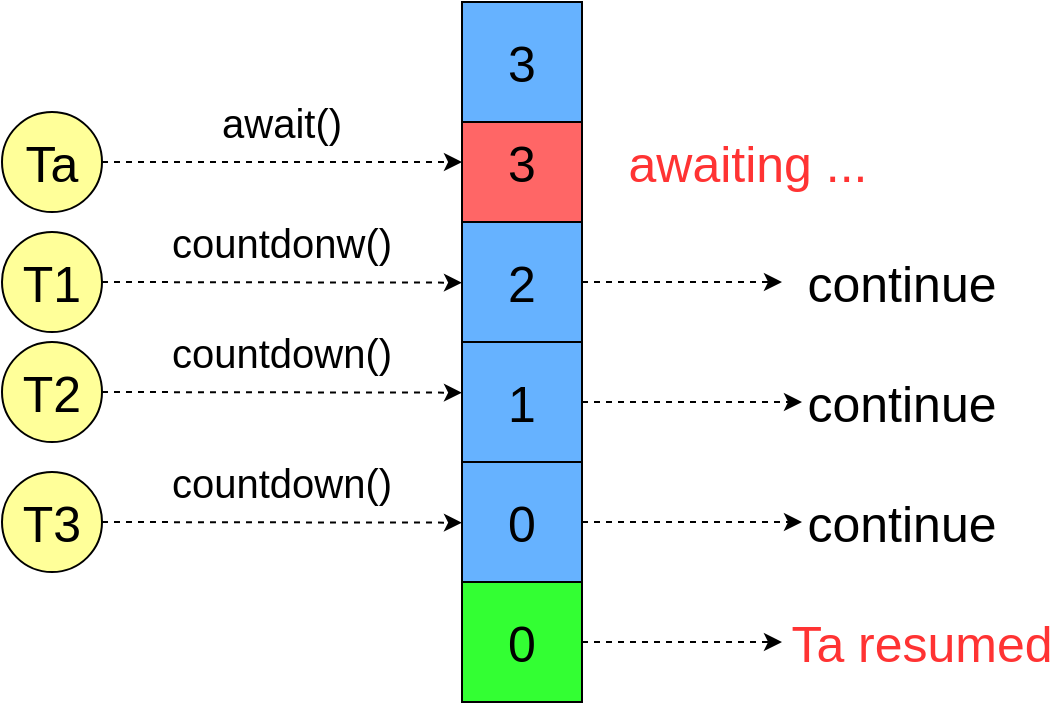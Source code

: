 <mxfile version="13.10.0" type="github">
  <diagram id="MeYpmycPdVwunVWfiFyu" name="第 1 页">
    <mxGraphModel dx="852" dy="404" grid="1" gridSize="10" guides="1" tooltips="1" connect="1" arrows="1" fold="1" page="1" pageScale="1" pageWidth="827" pageHeight="1169" math="0" shadow="0">
      <root>
        <mxCell id="0" />
        <mxCell id="1" parent="0" />
        <mxCell id="kBqjKmDMrYYUv0879xMJ-1" value="&lt;font style=&quot;font-size: 25px&quot;&gt;3&lt;/font&gt;" style="whiteSpace=wrap;html=1;aspect=fixed;fillColor=#FF6666;" vertex="1" parent="1">
          <mxGeometry x="280" y="80" width="60" height="60" as="geometry" />
        </mxCell>
        <mxCell id="kBqjKmDMrYYUv0879xMJ-2" value="&lt;font style=&quot;font-size: 25px&quot;&gt;3&lt;/font&gt;" style="whiteSpace=wrap;html=1;aspect=fixed;fillColor=#66B2FF;" vertex="1" parent="1">
          <mxGeometry x="280" y="30" width="60" height="60" as="geometry" />
        </mxCell>
        <mxCell id="kBqjKmDMrYYUv0879xMJ-26" style="edgeStyle=none;rounded=0;orthogonalLoop=1;jettySize=auto;html=1;exitX=1;exitY=0.5;exitDx=0;exitDy=0;dashed=1;" edge="1" parent="1" source="kBqjKmDMrYYUv0879xMJ-3">
          <mxGeometry relative="1" as="geometry">
            <mxPoint x="440" y="170" as="targetPoint" />
          </mxGeometry>
        </mxCell>
        <mxCell id="kBqjKmDMrYYUv0879xMJ-3" value="&lt;font style=&quot;font-size: 25px&quot;&gt;2&lt;/font&gt;" style="whiteSpace=wrap;html=1;aspect=fixed;fillColor=#66B2FF;" vertex="1" parent="1">
          <mxGeometry x="280" y="140" width="60" height="60" as="geometry" />
        </mxCell>
        <mxCell id="kBqjKmDMrYYUv0879xMJ-27" style="edgeStyle=none;rounded=0;orthogonalLoop=1;jettySize=auto;html=1;exitX=1;exitY=0.5;exitDx=0;exitDy=0;dashed=1;" edge="1" parent="1" source="kBqjKmDMrYYUv0879xMJ-4">
          <mxGeometry relative="1" as="geometry">
            <mxPoint x="450" y="230" as="targetPoint" />
          </mxGeometry>
        </mxCell>
        <mxCell id="kBqjKmDMrYYUv0879xMJ-4" value="&lt;font style=&quot;font-size: 25px&quot;&gt;1&lt;/font&gt;" style="whiteSpace=wrap;html=1;aspect=fixed;fillColor=#66B2FF;" vertex="1" parent="1">
          <mxGeometry x="280" y="200" width="60" height="60" as="geometry" />
        </mxCell>
        <mxCell id="kBqjKmDMrYYUv0879xMJ-28" style="edgeStyle=none;rounded=0;orthogonalLoop=1;jettySize=auto;html=1;dashed=1;" edge="1" parent="1" source="kBqjKmDMrYYUv0879xMJ-5">
          <mxGeometry relative="1" as="geometry">
            <mxPoint x="450" y="290" as="targetPoint" />
          </mxGeometry>
        </mxCell>
        <mxCell id="kBqjKmDMrYYUv0879xMJ-5" value="&lt;font style=&quot;font-size: 25px&quot;&gt;0&lt;/font&gt;" style="whiteSpace=wrap;html=1;aspect=fixed;fillColor=#66B2FF;" vertex="1" parent="1">
          <mxGeometry x="280" y="260" width="60" height="60" as="geometry" />
        </mxCell>
        <mxCell id="kBqjKmDMrYYUv0879xMJ-30" style="edgeStyle=none;rounded=0;orthogonalLoop=1;jettySize=auto;html=1;dashed=1;" edge="1" parent="1" source="kBqjKmDMrYYUv0879xMJ-6" target="kBqjKmDMrYYUv0879xMJ-29">
          <mxGeometry relative="1" as="geometry" />
        </mxCell>
        <mxCell id="kBqjKmDMrYYUv0879xMJ-6" value="&lt;font style=&quot;font-size: 25px&quot;&gt;0&lt;/font&gt;" style="whiteSpace=wrap;html=1;aspect=fixed;fillColor=#33FF33;" vertex="1" parent="1">
          <mxGeometry x="280" y="320" width="60" height="60" as="geometry" />
        </mxCell>
        <mxCell id="kBqjKmDMrYYUv0879xMJ-8" style="rounded=0;orthogonalLoop=1;jettySize=auto;html=1;dashed=1;" edge="1" parent="1" source="kBqjKmDMrYYUv0879xMJ-7" target="kBqjKmDMrYYUv0879xMJ-1">
          <mxGeometry relative="1" as="geometry" />
        </mxCell>
        <mxCell id="kBqjKmDMrYYUv0879xMJ-7" value="&lt;font style=&quot;font-size: 25px&quot;&gt;Ta&lt;/font&gt;" style="ellipse;whiteSpace=wrap;html=1;aspect=fixed;fillColor=#FFFF99;" vertex="1" parent="1">
          <mxGeometry x="50" y="85" width="50" height="50" as="geometry" />
        </mxCell>
        <mxCell id="kBqjKmDMrYYUv0879xMJ-9" value="&lt;font style=&quot;font-size: 20px&quot;&gt;await()&lt;/font&gt;" style="text;html=1;strokeColor=none;fillColor=none;align=center;verticalAlign=middle;whiteSpace=wrap;rounded=0;" vertex="1" parent="1">
          <mxGeometry x="170" y="80" width="40" height="20" as="geometry" />
        </mxCell>
        <mxCell id="kBqjKmDMrYYUv0879xMJ-10" value="&lt;font style=&quot;font-size: 25px&quot; color=&quot;#ff3333&quot;&gt;awaiting ...&lt;/font&gt;" style="text;html=1;strokeColor=none;fillColor=none;align=center;verticalAlign=middle;whiteSpace=wrap;rounded=0;" vertex="1" parent="1">
          <mxGeometry x="320" y="101.5" width="206" height="17" as="geometry" />
        </mxCell>
        <mxCell id="kBqjKmDMrYYUv0879xMJ-11" style="rounded=0;orthogonalLoop=1;jettySize=auto;html=1;dashed=1;" edge="1" parent="1" source="kBqjKmDMrYYUv0879xMJ-12">
          <mxGeometry relative="1" as="geometry">
            <mxPoint x="280" y="170.33" as="targetPoint" />
          </mxGeometry>
        </mxCell>
        <mxCell id="kBqjKmDMrYYUv0879xMJ-12" value="&lt;font style=&quot;font-size: 25px&quot;&gt;T1&lt;/font&gt;" style="ellipse;whiteSpace=wrap;html=1;aspect=fixed;fillColor=#FFFF99;" vertex="1" parent="1">
          <mxGeometry x="50" y="145" width="50" height="50" as="geometry" />
        </mxCell>
        <mxCell id="kBqjKmDMrYYUv0879xMJ-13" value="&lt;font style=&quot;font-size: 20px&quot;&gt;countdonw()&lt;/font&gt;" style="text;html=1;strokeColor=none;fillColor=none;align=center;verticalAlign=middle;whiteSpace=wrap;rounded=0;" vertex="1" parent="1">
          <mxGeometry x="170" y="140" width="40" height="20" as="geometry" />
        </mxCell>
        <mxCell id="kBqjKmDMrYYUv0879xMJ-14" style="rounded=0;orthogonalLoop=1;jettySize=auto;html=1;dashed=1;" edge="1" parent="1" source="kBqjKmDMrYYUv0879xMJ-15">
          <mxGeometry relative="1" as="geometry">
            <mxPoint x="280" y="225.33" as="targetPoint" />
          </mxGeometry>
        </mxCell>
        <mxCell id="kBqjKmDMrYYUv0879xMJ-15" value="&lt;font style=&quot;font-size: 25px&quot;&gt;T2&lt;/font&gt;" style="ellipse;whiteSpace=wrap;html=1;aspect=fixed;fillColor=#FFFF99;" vertex="1" parent="1">
          <mxGeometry x="50" y="200" width="50" height="50" as="geometry" />
        </mxCell>
        <mxCell id="kBqjKmDMrYYUv0879xMJ-16" value="&lt;font style=&quot;font-size: 20px&quot;&gt;countdown()&lt;/font&gt;" style="text;html=1;strokeColor=none;fillColor=none;align=center;verticalAlign=middle;whiteSpace=wrap;rounded=0;" vertex="1" parent="1">
          <mxGeometry x="170" y="195" width="40" height="20" as="geometry" />
        </mxCell>
        <mxCell id="kBqjKmDMrYYUv0879xMJ-17" style="rounded=0;orthogonalLoop=1;jettySize=auto;html=1;dashed=1;" edge="1" parent="1" source="kBqjKmDMrYYUv0879xMJ-18">
          <mxGeometry relative="1" as="geometry">
            <mxPoint x="280" y="290.33" as="targetPoint" />
          </mxGeometry>
        </mxCell>
        <mxCell id="kBqjKmDMrYYUv0879xMJ-18" value="&lt;font style=&quot;font-size: 25px&quot;&gt;T3&lt;/font&gt;" style="ellipse;whiteSpace=wrap;html=1;aspect=fixed;fillColor=#FFFF99;" vertex="1" parent="1">
          <mxGeometry x="50" y="265" width="50" height="50" as="geometry" />
        </mxCell>
        <mxCell id="kBqjKmDMrYYUv0879xMJ-19" value="&lt;font style=&quot;font-size: 20px&quot;&gt;countdown()&lt;/font&gt;" style="text;html=1;strokeColor=none;fillColor=none;align=center;verticalAlign=middle;whiteSpace=wrap;rounded=0;" vertex="1" parent="1">
          <mxGeometry x="170" y="260" width="40" height="20" as="geometry" />
        </mxCell>
        <mxCell id="kBqjKmDMrYYUv0879xMJ-21" value="&lt;font style=&quot;font-size: 25px&quot;&gt;continue&lt;/font&gt;" style="text;html=1;strokeColor=none;fillColor=none;align=center;verticalAlign=middle;whiteSpace=wrap;rounded=0;" vertex="1" parent="1">
          <mxGeometry x="480" y="220" width="40" height="20" as="geometry" />
        </mxCell>
        <mxCell id="kBqjKmDMrYYUv0879xMJ-24" value="&lt;font style=&quot;font-size: 25px&quot;&gt;continue&lt;/font&gt;" style="text;html=1;strokeColor=none;fillColor=none;align=center;verticalAlign=middle;whiteSpace=wrap;rounded=0;" vertex="1" parent="1">
          <mxGeometry x="480" y="160" width="40" height="20" as="geometry" />
        </mxCell>
        <mxCell id="kBqjKmDMrYYUv0879xMJ-25" value="&lt;font style=&quot;font-size: 25px&quot;&gt;continue&lt;/font&gt;" style="text;html=1;strokeColor=none;fillColor=none;align=center;verticalAlign=middle;whiteSpace=wrap;rounded=0;" vertex="1" parent="1">
          <mxGeometry x="480" y="280" width="40" height="20" as="geometry" />
        </mxCell>
        <mxCell id="kBqjKmDMrYYUv0879xMJ-29" value="&lt;font style=&quot;font-size: 25px&quot; color=&quot;#ff3333&quot;&gt;Ta resumed&lt;/font&gt;" style="text;html=1;strokeColor=none;fillColor=none;align=center;verticalAlign=middle;whiteSpace=wrap;rounded=0;" vertex="1" parent="1">
          <mxGeometry x="440" y="335" width="140" height="30" as="geometry" />
        </mxCell>
      </root>
    </mxGraphModel>
  </diagram>
</mxfile>
